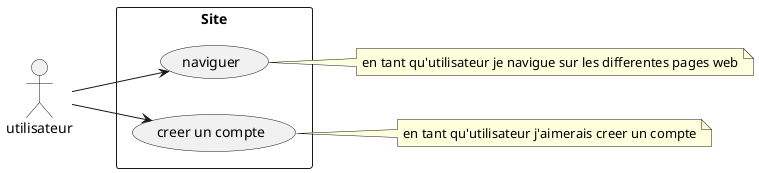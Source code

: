 @startuml  Register

left to right direction
actor "utilisateur" as u
rectangle Site {
  usecase "naviguer" as UC1
  usecase "creer un compte" as uc2
}
u --> UC1
u -->uc2
note right of (UC1)
en tant qu'utilisateur je navigue sur les differentes pages web
end note
note right of (uc2)
en tant qu'utilisateur j'aimerais creer un compte
end note

@enduml
